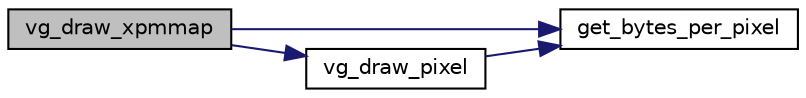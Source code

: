 digraph "vg_draw_xpmmap"
{
 // LATEX_PDF_SIZE
  edge [fontname="Helvetica",fontsize="10",labelfontname="Helvetica",labelfontsize="10"];
  node [fontname="Helvetica",fontsize="10",shape=record];
  rankdir="LR";
  Node1 [label="vg_draw_xpmmap",height=0.2,width=0.4,color="black", fillcolor="grey75", style="filled", fontcolor="black",tooltip="Draws a xpm image in the specified coordinates."];
  Node1 -> Node2 [color="midnightblue",fontsize="10",style="solid",fontname="Helvetica"];
  Node2 [label="get_bytes_per_pixel",height=0.2,width=0.4,color="black", fillcolor="white", style="filled",URL="$video__gr_8c.html#a89e5e15fb2c065221f58c6d883da6049",tooltip="Calculates the number of bytes per pixel of the current mode, given the bits per pixel...."];
  Node1 -> Node3 [color="midnightblue",fontsize="10",style="solid",fontname="Helvetica"];
  Node3 [label="vg_draw_pixel",height=0.2,width=0.4,color="black", fillcolor="white", style="filled",URL="$video__gr_8c.html#a08c498ffeb0a3962e3b7711b57397741",tooltip="Draws a pixel in the specified coordinates with the specified color."];
  Node3 -> Node2 [color="midnightblue",fontsize="10",style="solid",fontname="Helvetica"];
}

